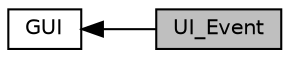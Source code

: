 digraph "UI_Event"
{
  edge [fontname="Helvetica",fontsize="10",labelfontname="Helvetica",labelfontsize="10"];
  node [fontname="Helvetica",fontsize="10",shape=record];
  rankdir=LR;
  Node0 [label="UI_Event",height=0.2,width=0.4,color="black", fillcolor="grey75", style="filled", fontcolor="black"];
  Node1 [label="GUI",height=0.2,width=0.4,color="black", fillcolor="white", style="filled",URL="$group___g_u_i.html"];
  Node1->Node0 [shape=plaintext, dir="back", style="solid"];
}
